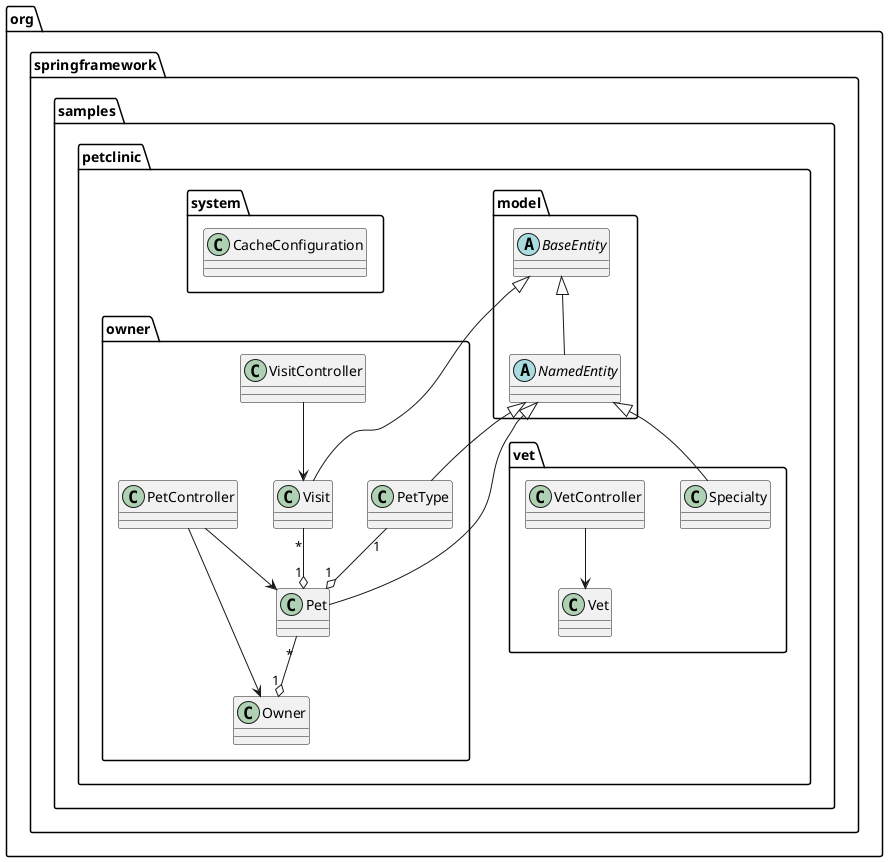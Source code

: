```plantuml
@startuml
package org.springframework.samples.petclinic {
    package model {
        abstract class BaseEntity
        abstract class NamedEntity
    }
    
    package owner {
        class Owner
        class Pet
        class PetType
        class Visit
        class PetController
        class VisitController
    }
    
    package vet {
        class Vet
        class Specialty
        class VetController
    }
    
    package system {
        class CacheConfiguration
    }
}

BaseEntity <|-- NamedEntity
NamedEntity <|-- PetType
NamedEntity <|-- Pet
BaseEntity <|-- Visit
NamedEntity <|-- Specialty

Pet "*" --o "1" Owner
Visit "*" --o "1" Pet
PetType "1" --o "1" Pet

PetController --> Owner
PetController --> Pet
VisitController --> Visit
VetController --> Vet

@enduml
```

